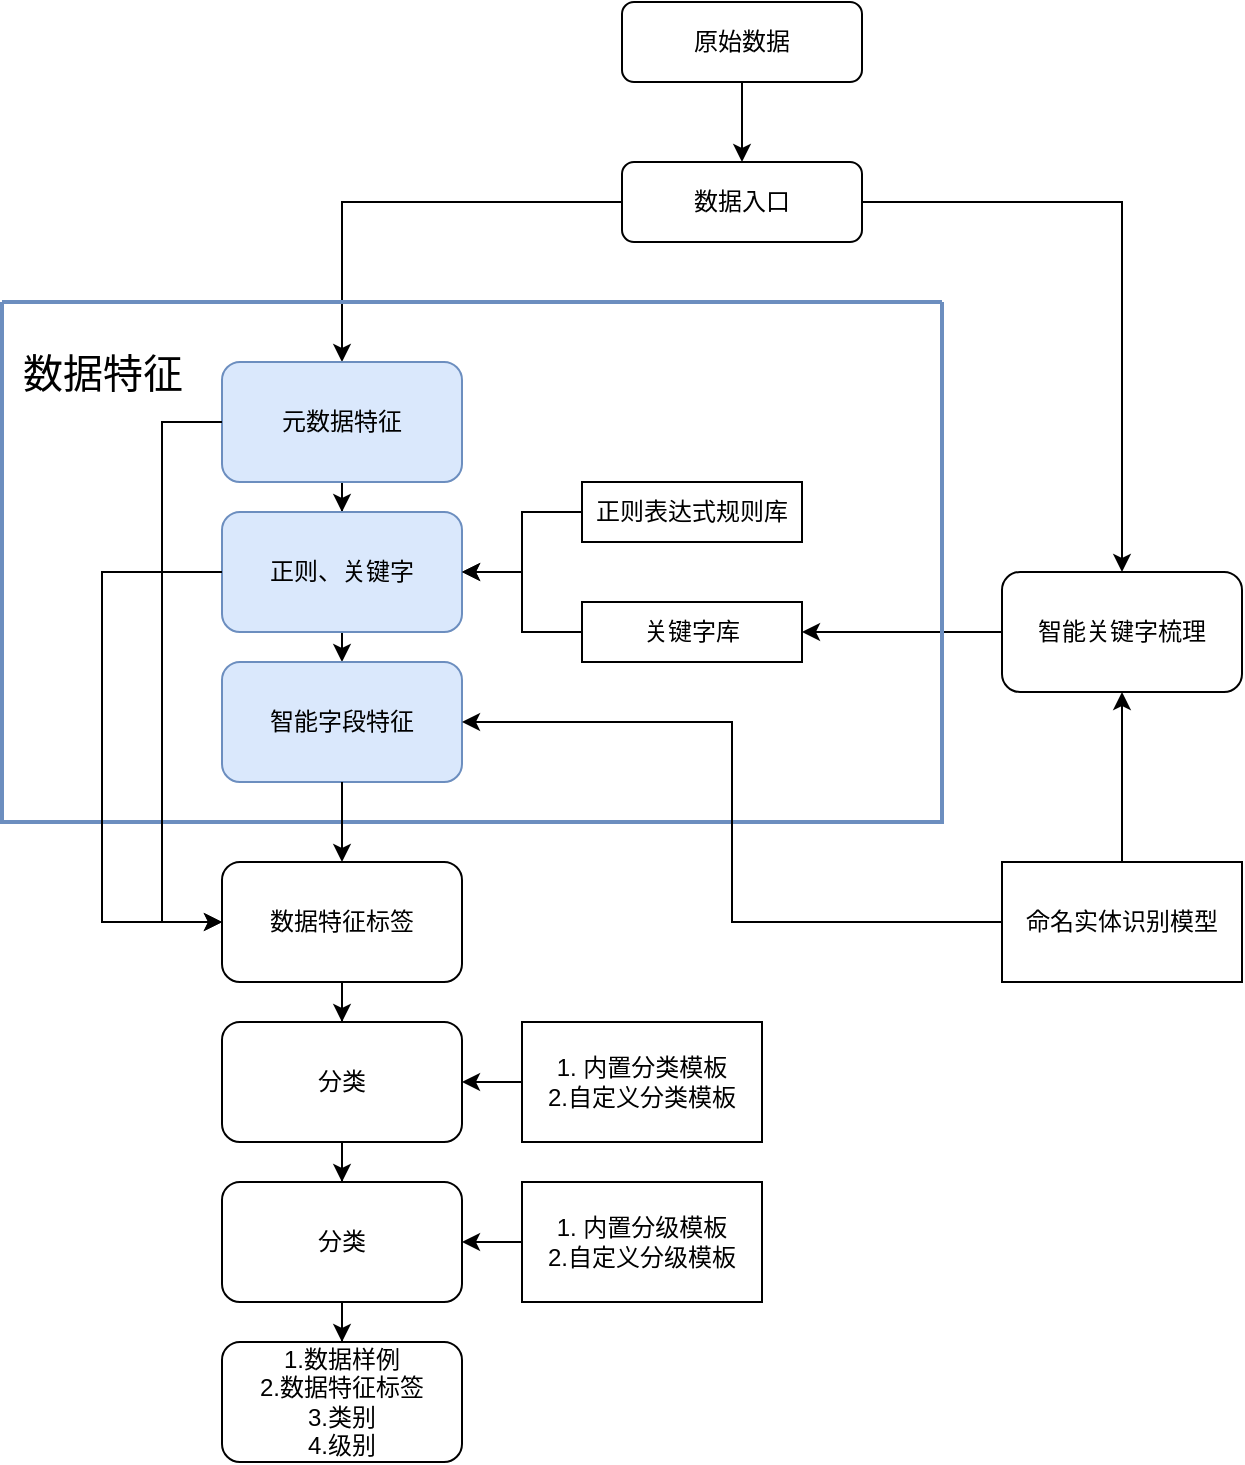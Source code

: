 <mxfile version="16.2.1" type="github">
  <diagram id="C5RBs43oDa-KdzZeNtuy" name="Page-1">
    <mxGraphModel dx="2249" dy="752" grid="1" gridSize="10" guides="1" tooltips="1" connect="1" arrows="1" fold="1" page="1" pageScale="1" pageWidth="827" pageHeight="1169" math="0" shadow="0">
      <root>
        <mxCell id="WIyWlLk6GJQsqaUBKTNV-0" />
        <mxCell id="WIyWlLk6GJQsqaUBKTNV-1" parent="WIyWlLk6GJQsqaUBKTNV-0" />
        <mxCell id="SefznGMojCGxdJdLDCL1-2" value="" style="edgeStyle=orthogonalEdgeStyle;rounded=0;orthogonalLoop=1;jettySize=auto;html=1;" edge="1" parent="WIyWlLk6GJQsqaUBKTNV-1" source="WIyWlLk6GJQsqaUBKTNV-3" target="WIyWlLk6GJQsqaUBKTNV-7">
          <mxGeometry relative="1" as="geometry" />
        </mxCell>
        <mxCell id="WIyWlLk6GJQsqaUBKTNV-3" value="原始数据" style="rounded=1;whiteSpace=wrap;html=1;fontSize=12;glass=0;strokeWidth=1;shadow=0;" parent="WIyWlLk6GJQsqaUBKTNV-1" vertex="1">
          <mxGeometry x="240" y="110" width="120" height="40" as="geometry" />
        </mxCell>
        <mxCell id="SefznGMojCGxdJdLDCL1-6" value="" style="edgeStyle=orthogonalEdgeStyle;rounded=0;orthogonalLoop=1;jettySize=auto;html=1;" edge="1" parent="WIyWlLk6GJQsqaUBKTNV-1" source="WIyWlLk6GJQsqaUBKTNV-7" target="SefznGMojCGxdJdLDCL1-5">
          <mxGeometry relative="1" as="geometry" />
        </mxCell>
        <mxCell id="SefznGMojCGxdJdLDCL1-25" style="edgeStyle=orthogonalEdgeStyle;rounded=0;orthogonalLoop=1;jettySize=auto;html=1;exitX=0;exitY=0.5;exitDx=0;exitDy=0;" edge="1" parent="WIyWlLk6GJQsqaUBKTNV-1" source="WIyWlLk6GJQsqaUBKTNV-7" target="SefznGMojCGxdJdLDCL1-20">
          <mxGeometry relative="1" as="geometry" />
        </mxCell>
        <mxCell id="WIyWlLk6GJQsqaUBKTNV-7" value="数据入口" style="rounded=1;whiteSpace=wrap;html=1;fontSize=12;glass=0;strokeWidth=1;shadow=0;" parent="WIyWlLk6GJQsqaUBKTNV-1" vertex="1">
          <mxGeometry x="240" y="190" width="120" height="40" as="geometry" />
        </mxCell>
        <mxCell id="SefznGMojCGxdJdLDCL1-64" style="edgeStyle=orthogonalEdgeStyle;rounded=0;orthogonalLoop=1;jettySize=auto;html=1;exitX=0;exitY=0.5;exitDx=0;exitDy=0;entryX=1;entryY=0.5;entryDx=0;entryDy=0;" edge="1" parent="WIyWlLk6GJQsqaUBKTNV-1" source="SefznGMojCGxdJdLDCL1-5" target="SefznGMojCGxdJdLDCL1-61">
          <mxGeometry relative="1" as="geometry" />
        </mxCell>
        <mxCell id="SefznGMojCGxdJdLDCL1-5" value="智能关键字梳理" style="whiteSpace=wrap;html=1;rounded=1;glass=0;strokeWidth=1;shadow=0;" vertex="1" parent="WIyWlLk6GJQsqaUBKTNV-1">
          <mxGeometry x="430" y="395" width="120" height="60" as="geometry" />
        </mxCell>
        <mxCell id="SefznGMojCGxdJdLDCL1-21" value="" style="swimlane;startSize=0;rounded=0;shadow=0;glass=0;sketch=0;fillColor=#DAE8FC;strokeColor=#6c8ebf;strokeWidth=2;" vertex="1" parent="WIyWlLk6GJQsqaUBKTNV-1">
          <mxGeometry x="-70" y="260" width="470" height="260" as="geometry">
            <mxRectangle x="-130" y="260" width="50" height="40" as="alternateBounds" />
          </mxGeometry>
        </mxCell>
        <mxCell id="SefznGMojCGxdJdLDCL1-29" style="edgeStyle=orthogonalEdgeStyle;rounded=0;orthogonalLoop=1;jettySize=auto;html=1;exitX=0.5;exitY=1;exitDx=0;exitDy=0;" edge="1" parent="SefznGMojCGxdJdLDCL1-21" source="SefznGMojCGxdJdLDCL1-20" target="SefznGMojCGxdJdLDCL1-28">
          <mxGeometry relative="1" as="geometry" />
        </mxCell>
        <mxCell id="SefznGMojCGxdJdLDCL1-20" value="元数据特征" style="rounded=1;whiteSpace=wrap;html=1;fillColor=#dae8fc;strokeColor=#6c8ebf;" vertex="1" parent="SefznGMojCGxdJdLDCL1-21">
          <mxGeometry x="110" y="30" width="120" height="60" as="geometry" />
        </mxCell>
        <mxCell id="SefznGMojCGxdJdLDCL1-60" style="edgeStyle=orthogonalEdgeStyle;rounded=0;orthogonalLoop=1;jettySize=auto;html=1;exitX=0.5;exitY=1;exitDx=0;exitDy=0;entryX=0.5;entryY=0;entryDx=0;entryDy=0;" edge="1" parent="SefznGMojCGxdJdLDCL1-21" source="SefznGMojCGxdJdLDCL1-28" target="SefznGMojCGxdJdLDCL1-31">
          <mxGeometry relative="1" as="geometry" />
        </mxCell>
        <mxCell id="SefznGMojCGxdJdLDCL1-28" value="正则、关键字" style="rounded=1;whiteSpace=wrap;html=1;shadow=0;glass=0;sketch=0;fillColor=#dae8fc;strokeColor=#6c8ebf;" vertex="1" parent="SefznGMojCGxdJdLDCL1-21">
          <mxGeometry x="110" y="105" width="120" height="60" as="geometry" />
        </mxCell>
        <mxCell id="SefznGMojCGxdJdLDCL1-31" value="智能字段特征" style="rounded=1;whiteSpace=wrap;html=1;shadow=0;glass=0;sketch=0;fillColor=#dae8fc;strokeColor=#6c8ebf;" vertex="1" parent="SefznGMojCGxdJdLDCL1-21">
          <mxGeometry x="110" y="180" width="120" height="60" as="geometry" />
        </mxCell>
        <mxCell id="SefznGMojCGxdJdLDCL1-46" style="edgeStyle=orthogonalEdgeStyle;rounded=0;orthogonalLoop=1;jettySize=auto;html=1;exitX=0;exitY=0.5;exitDx=0;exitDy=0;entryX=1;entryY=0.5;entryDx=0;entryDy=0;" edge="1" parent="SefznGMojCGxdJdLDCL1-21" source="SefznGMojCGxdJdLDCL1-45" target="SefznGMojCGxdJdLDCL1-28">
          <mxGeometry relative="1" as="geometry" />
        </mxCell>
        <mxCell id="SefznGMojCGxdJdLDCL1-45" value="正则表达式规则库" style="rounded=0;whiteSpace=wrap;html=1;shadow=0;glass=0;sketch=0;gradientColor=none;" vertex="1" parent="SefznGMojCGxdJdLDCL1-21">
          <mxGeometry x="290" y="90" width="110" height="30" as="geometry" />
        </mxCell>
        <mxCell id="SefznGMojCGxdJdLDCL1-59" value="数据特征" style="text;html=1;align=center;verticalAlign=middle;resizable=0;points=[];autosize=1;strokeColor=none;fillColor=none;fontSize=20;" vertex="1" parent="SefznGMojCGxdJdLDCL1-21">
          <mxGeometry y="20" width="100" height="30" as="geometry" />
        </mxCell>
        <mxCell id="SefznGMojCGxdJdLDCL1-63" style="edgeStyle=orthogonalEdgeStyle;rounded=0;orthogonalLoop=1;jettySize=auto;html=1;exitX=0;exitY=0.5;exitDx=0;exitDy=0;entryX=1;entryY=0.5;entryDx=0;entryDy=0;" edge="1" parent="SefznGMojCGxdJdLDCL1-21" source="SefznGMojCGxdJdLDCL1-61" target="SefznGMojCGxdJdLDCL1-28">
          <mxGeometry relative="1" as="geometry" />
        </mxCell>
        <mxCell id="SefznGMojCGxdJdLDCL1-61" value="关键字库" style="rounded=0;whiteSpace=wrap;html=1;shadow=0;glass=0;sketch=0;gradientColor=none;" vertex="1" parent="SefznGMojCGxdJdLDCL1-21">
          <mxGeometry x="290" y="150" width="110" height="30" as="geometry" />
        </mxCell>
        <mxCell id="SefznGMojCGxdJdLDCL1-52" value="" style="edgeStyle=orthogonalEdgeStyle;rounded=0;orthogonalLoop=1;jettySize=auto;html=1;" edge="1" parent="WIyWlLk6GJQsqaUBKTNV-1" source="SefznGMojCGxdJdLDCL1-41" target="SefznGMojCGxdJdLDCL1-51">
          <mxGeometry relative="1" as="geometry" />
        </mxCell>
        <mxCell id="SefznGMojCGxdJdLDCL1-41" value="分类" style="rounded=1;whiteSpace=wrap;html=1;shadow=0;glass=0;sketch=0;gradientColor=none;" vertex="1" parent="WIyWlLk6GJQsqaUBKTNV-1">
          <mxGeometry x="40" y="620" width="120" height="60" as="geometry" />
        </mxCell>
        <mxCell id="SefznGMojCGxdJdLDCL1-47" value="" style="edgeStyle=orthogonalEdgeStyle;rounded=0;orthogonalLoop=1;jettySize=auto;html=1;" edge="1" parent="WIyWlLk6GJQsqaUBKTNV-1" source="SefznGMojCGxdJdLDCL1-44" target="SefznGMojCGxdJdLDCL1-41">
          <mxGeometry relative="1" as="geometry" />
        </mxCell>
        <mxCell id="SefznGMojCGxdJdLDCL1-44" value="&lt;div&gt;1. 内置分类模板&lt;/div&gt;&lt;div&gt;2.自定义分类模板&lt;br&gt;&lt;/div&gt;" style="rounded=0;whiteSpace=wrap;html=1;shadow=0;glass=0;sketch=0;gradientColor=none;" vertex="1" parent="WIyWlLk6GJQsqaUBKTNV-1">
          <mxGeometry x="190" y="620" width="120" height="60" as="geometry" />
        </mxCell>
        <mxCell id="SefznGMojCGxdJdLDCL1-50" value="" style="edgeStyle=orthogonalEdgeStyle;rounded=0;orthogonalLoop=1;jettySize=auto;html=1;" edge="1" parent="WIyWlLk6GJQsqaUBKTNV-1" source="SefznGMojCGxdJdLDCL1-48" target="SefznGMojCGxdJdLDCL1-41">
          <mxGeometry relative="1" as="geometry" />
        </mxCell>
        <mxCell id="SefznGMojCGxdJdLDCL1-48" value="数据特征标签" style="rounded=1;whiteSpace=wrap;html=1;shadow=0;glass=0;sketch=0;gradientColor=none;" vertex="1" parent="WIyWlLk6GJQsqaUBKTNV-1">
          <mxGeometry x="40" y="540" width="120" height="60" as="geometry" />
        </mxCell>
        <mxCell id="SefznGMojCGxdJdLDCL1-56" value="" style="edgeStyle=orthogonalEdgeStyle;rounded=0;orthogonalLoop=1;jettySize=auto;html=1;" edge="1" parent="WIyWlLk6GJQsqaUBKTNV-1" source="SefznGMojCGxdJdLDCL1-51" target="SefznGMojCGxdJdLDCL1-55">
          <mxGeometry relative="1" as="geometry" />
        </mxCell>
        <mxCell id="SefznGMojCGxdJdLDCL1-51" value="分类" style="rounded=1;whiteSpace=wrap;html=1;shadow=0;glass=0;sketch=0;gradientColor=none;" vertex="1" parent="WIyWlLk6GJQsqaUBKTNV-1">
          <mxGeometry x="40" y="700" width="120" height="60" as="geometry" />
        </mxCell>
        <mxCell id="SefznGMojCGxdJdLDCL1-54" value="" style="edgeStyle=orthogonalEdgeStyle;rounded=0;orthogonalLoop=1;jettySize=auto;html=1;" edge="1" parent="WIyWlLk6GJQsqaUBKTNV-1" source="SefznGMojCGxdJdLDCL1-53" target="SefznGMojCGxdJdLDCL1-51">
          <mxGeometry relative="1" as="geometry" />
        </mxCell>
        <mxCell id="SefznGMojCGxdJdLDCL1-53" value="&lt;div&gt;1. 内置分级模板&lt;/div&gt;&lt;div&gt;2.自定义分级模板&lt;br&gt;&lt;/div&gt;" style="rounded=0;whiteSpace=wrap;html=1;shadow=0;glass=0;sketch=0;gradientColor=none;" vertex="1" parent="WIyWlLk6GJQsqaUBKTNV-1">
          <mxGeometry x="190" y="700" width="120" height="60" as="geometry" />
        </mxCell>
        <mxCell id="SefznGMojCGxdJdLDCL1-55" value="&lt;div&gt;1.数据样例&lt;/div&gt;&lt;div&gt;2.数据特征标签&lt;/div&gt;&lt;div&gt;3.类别&lt;/div&gt;&lt;div&gt;4.级别&lt;br&gt;&lt;/div&gt;" style="whiteSpace=wrap;html=1;rounded=1;shadow=0;glass=0;sketch=0;gradientColor=none;" vertex="1" parent="WIyWlLk6GJQsqaUBKTNV-1">
          <mxGeometry x="40" y="780" width="120" height="60" as="geometry" />
        </mxCell>
        <mxCell id="SefznGMojCGxdJdLDCL1-58" style="edgeStyle=orthogonalEdgeStyle;rounded=0;orthogonalLoop=1;jettySize=auto;html=1;" edge="1" parent="WIyWlLk6GJQsqaUBKTNV-1" source="SefznGMojCGxdJdLDCL1-31" target="SefznGMojCGxdJdLDCL1-48">
          <mxGeometry relative="1" as="geometry" />
        </mxCell>
        <mxCell id="SefznGMojCGxdJdLDCL1-68" style="edgeStyle=orthogonalEdgeStyle;rounded=0;orthogonalLoop=1;jettySize=auto;html=1;exitX=0;exitY=0.5;exitDx=0;exitDy=0;entryX=0;entryY=0.5;entryDx=0;entryDy=0;" edge="1" parent="WIyWlLk6GJQsqaUBKTNV-1" source="SefznGMojCGxdJdLDCL1-28" target="SefznGMojCGxdJdLDCL1-48">
          <mxGeometry relative="1" as="geometry">
            <Array as="points">
              <mxPoint x="-20" y="395" />
              <mxPoint x="-20" y="570" />
            </Array>
          </mxGeometry>
        </mxCell>
        <mxCell id="SefznGMojCGxdJdLDCL1-69" style="edgeStyle=orthogonalEdgeStyle;rounded=0;orthogonalLoop=1;jettySize=auto;html=1;exitX=0;exitY=0.5;exitDx=0;exitDy=0;entryX=0;entryY=0.5;entryDx=0;entryDy=0;" edge="1" parent="WIyWlLk6GJQsqaUBKTNV-1" source="SefznGMojCGxdJdLDCL1-20" target="SefznGMojCGxdJdLDCL1-48">
          <mxGeometry relative="1" as="geometry">
            <Array as="points">
              <mxPoint x="10" y="320" />
              <mxPoint x="10" y="570" />
            </Array>
          </mxGeometry>
        </mxCell>
        <mxCell id="SefznGMojCGxdJdLDCL1-71" style="edgeStyle=orthogonalEdgeStyle;rounded=0;orthogonalLoop=1;jettySize=auto;html=1;exitX=0;exitY=0.5;exitDx=0;exitDy=0;entryX=1;entryY=0.5;entryDx=0;entryDy=0;" edge="1" parent="WIyWlLk6GJQsqaUBKTNV-1" source="SefznGMojCGxdJdLDCL1-70" target="SefznGMojCGxdJdLDCL1-31">
          <mxGeometry relative="1" as="geometry" />
        </mxCell>
        <mxCell id="SefznGMojCGxdJdLDCL1-72" style="edgeStyle=orthogonalEdgeStyle;rounded=0;orthogonalLoop=1;jettySize=auto;html=1;exitX=0.5;exitY=0;exitDx=0;exitDy=0;entryX=0.5;entryY=1;entryDx=0;entryDy=0;" edge="1" parent="WIyWlLk6GJQsqaUBKTNV-1" source="SefznGMojCGxdJdLDCL1-70" target="SefznGMojCGxdJdLDCL1-5">
          <mxGeometry relative="1" as="geometry">
            <mxPoint x="490" y="460" as="targetPoint" />
          </mxGeometry>
        </mxCell>
        <mxCell id="SefznGMojCGxdJdLDCL1-70" value="命名实体识别模型" style="rounded=0;whiteSpace=wrap;html=1;shadow=0;glass=0;sketch=0;" vertex="1" parent="WIyWlLk6GJQsqaUBKTNV-1">
          <mxGeometry x="430" y="540" width="120" height="60" as="geometry" />
        </mxCell>
      </root>
    </mxGraphModel>
  </diagram>
</mxfile>
